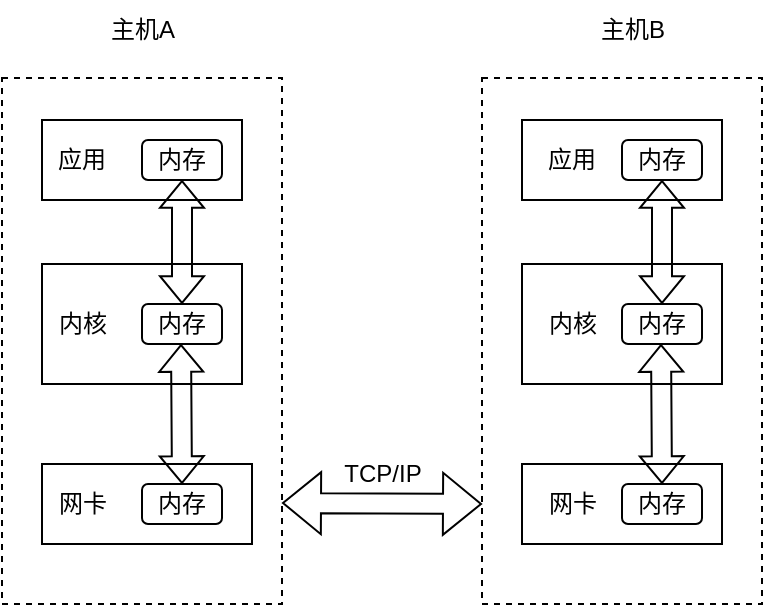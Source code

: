 <mxfile version="26.2.9">
  <diagram name="第 1 页" id="Wv4TLXLrrT8Sji3ovqfJ">
    <mxGraphModel dx="2626" dy="1483" grid="1" gridSize="10" guides="1" tooltips="1" connect="1" arrows="1" fold="1" page="1" pageScale="1" pageWidth="827" pageHeight="1169" math="0" shadow="0">
      <root>
        <mxCell id="0" />
        <mxCell id="1" parent="0" />
        <mxCell id="OBa55_lAPP8kNcYog8_h-1" value="" style="rounded=0;whiteSpace=wrap;html=1;dashed=1;" vertex="1" parent="1">
          <mxGeometry x="100" y="77" width="140" height="263" as="geometry" />
        </mxCell>
        <mxCell id="OBa55_lAPP8kNcYog8_h-2" value="" style="rounded=0;whiteSpace=wrap;html=1;" vertex="1" parent="1">
          <mxGeometry x="120" y="98" width="100" height="40" as="geometry" />
        </mxCell>
        <mxCell id="OBa55_lAPP8kNcYog8_h-3" value="内存" style="rounded=1;whiteSpace=wrap;html=1;" vertex="1" parent="1">
          <mxGeometry x="170" y="108" width="40" height="20" as="geometry" />
        </mxCell>
        <mxCell id="OBa55_lAPP8kNcYog8_h-4" value="" style="rounded=0;whiteSpace=wrap;html=1;" vertex="1" parent="1">
          <mxGeometry x="120" y="170" width="100" height="60" as="geometry" />
        </mxCell>
        <mxCell id="OBa55_lAPP8kNcYog8_h-5" value="应用" style="text;html=1;align=center;verticalAlign=middle;whiteSpace=wrap;rounded=0;" vertex="1" parent="1">
          <mxGeometry x="110" y="103" width="60" height="30" as="geometry" />
        </mxCell>
        <mxCell id="OBa55_lAPP8kNcYog8_h-6" value="内核" style="text;html=1;align=center;verticalAlign=middle;resizable=0;points=[];autosize=1;strokeColor=none;fillColor=none;" vertex="1" parent="1">
          <mxGeometry x="115" y="185" width="50" height="30" as="geometry" />
        </mxCell>
        <mxCell id="OBa55_lAPP8kNcYog8_h-7" value="" style="rounded=0;whiteSpace=wrap;html=1;" vertex="1" parent="1">
          <mxGeometry x="120" y="270" width="105" height="40" as="geometry" />
        </mxCell>
        <mxCell id="OBa55_lAPP8kNcYog8_h-8" value="内存" style="rounded=1;whiteSpace=wrap;html=1;" vertex="1" parent="1">
          <mxGeometry x="170" y="280" width="40" height="20" as="geometry" />
        </mxCell>
        <mxCell id="OBa55_lAPP8kNcYog8_h-9" value="" style="shape=flexArrow;endArrow=classic;startArrow=classic;html=1;rounded=0;endWidth=10.98;endSize=4.125;startWidth=10.98;startSize=4.125;entryX=0.5;entryY=1;entryDx=0;entryDy=0;" edge="1" parent="1" target="OBa55_lAPP8kNcYog8_h-3">
          <mxGeometry width="100" height="100" relative="1" as="geometry">
            <mxPoint x="190" y="190" as="sourcePoint" />
            <mxPoint x="199.57" y="210" as="targetPoint" />
          </mxGeometry>
        </mxCell>
        <mxCell id="OBa55_lAPP8kNcYog8_h-10" value="" style="rounded=0;whiteSpace=wrap;html=1;dashed=1;" vertex="1" parent="1">
          <mxGeometry x="340" y="77" width="140" height="263" as="geometry" />
        </mxCell>
        <mxCell id="OBa55_lAPP8kNcYog8_h-11" value="" style="rounded=0;whiteSpace=wrap;html=1;" vertex="1" parent="1">
          <mxGeometry x="360" y="98" width="100" height="40" as="geometry" />
        </mxCell>
        <mxCell id="OBa55_lAPP8kNcYog8_h-12" value="内存" style="rounded=1;whiteSpace=wrap;html=1;" vertex="1" parent="1">
          <mxGeometry x="410" y="108" width="40" height="20" as="geometry" />
        </mxCell>
        <mxCell id="OBa55_lAPP8kNcYog8_h-13" value="" style="rounded=0;whiteSpace=wrap;html=1;" vertex="1" parent="1">
          <mxGeometry x="360" y="170" width="100" height="60" as="geometry" />
        </mxCell>
        <mxCell id="OBa55_lAPP8kNcYog8_h-14" value="应用" style="text;html=1;align=center;verticalAlign=middle;whiteSpace=wrap;rounded=0;" vertex="1" parent="1">
          <mxGeometry x="355" y="103" width="60" height="30" as="geometry" />
        </mxCell>
        <mxCell id="OBa55_lAPP8kNcYog8_h-15" value="内核" style="text;html=1;align=center;verticalAlign=middle;resizable=0;points=[];autosize=1;strokeColor=none;fillColor=none;" vertex="1" parent="1">
          <mxGeometry x="360" y="185" width="50" height="30" as="geometry" />
        </mxCell>
        <mxCell id="OBa55_lAPP8kNcYog8_h-16" value="" style="rounded=0;whiteSpace=wrap;html=1;" vertex="1" parent="1">
          <mxGeometry x="360" y="270" width="100" height="40" as="geometry" />
        </mxCell>
        <mxCell id="OBa55_lAPP8kNcYog8_h-17" value="内存" style="rounded=1;whiteSpace=wrap;html=1;" vertex="1" parent="1">
          <mxGeometry x="410" y="280" width="40" height="20" as="geometry" />
        </mxCell>
        <mxCell id="OBa55_lAPP8kNcYog8_h-19" value="" style="shape=flexArrow;endArrow=classic;startArrow=classic;html=1;rounded=0;" edge="1" parent="1">
          <mxGeometry width="100" height="100" relative="1" as="geometry">
            <mxPoint x="240" y="289.5" as="sourcePoint" />
            <mxPoint x="340" y="290" as="targetPoint" />
          </mxGeometry>
        </mxCell>
        <mxCell id="OBa55_lAPP8kNcYog8_h-20" value="TCP/IP" style="text;html=1;align=center;verticalAlign=middle;resizable=0;points=[];autosize=1;strokeColor=none;fillColor=none;" vertex="1" parent="1">
          <mxGeometry x="260" y="260" width="60" height="30" as="geometry" />
        </mxCell>
        <mxCell id="OBa55_lAPP8kNcYog8_h-21" value="主机A" style="text;html=1;align=center;verticalAlign=middle;resizable=0;points=[];autosize=1;strokeColor=none;fillColor=none;" vertex="1" parent="1">
          <mxGeometry x="140" y="38" width="60" height="30" as="geometry" />
        </mxCell>
        <mxCell id="OBa55_lAPP8kNcYog8_h-22" value="主机B" style="text;html=1;align=center;verticalAlign=middle;resizable=0;points=[];autosize=1;strokeColor=none;fillColor=none;" vertex="1" parent="1">
          <mxGeometry x="385" y="38" width="60" height="30" as="geometry" />
        </mxCell>
        <mxCell id="OBa55_lAPP8kNcYog8_h-23" value="内存" style="rounded=1;whiteSpace=wrap;html=1;" vertex="1" parent="1">
          <mxGeometry x="170" y="190" width="40" height="20" as="geometry" />
        </mxCell>
        <mxCell id="OBa55_lAPP8kNcYog8_h-24" value="" style="shape=flexArrow;endArrow=classic;startArrow=classic;html=1;rounded=0;endWidth=10.98;endSize=4.125;startWidth=10.98;startSize=4.125;entryX=0.5;entryY=1;entryDx=0;entryDy=0;exitX=0.5;exitY=0;exitDx=0;exitDy=0;" edge="1" parent="1" source="OBa55_lAPP8kNcYog8_h-8">
          <mxGeometry width="100" height="100" relative="1" as="geometry">
            <mxPoint x="189.5" y="272" as="sourcePoint" />
            <mxPoint x="189.5" y="210" as="targetPoint" />
          </mxGeometry>
        </mxCell>
        <mxCell id="OBa55_lAPP8kNcYog8_h-25" value="" style="shape=flexArrow;endArrow=classic;startArrow=classic;html=1;rounded=0;endWidth=10.98;endSize=4.125;startWidth=10.98;startSize=4.125;entryX=0.5;entryY=1;entryDx=0;entryDy=0;" edge="1" parent="1">
          <mxGeometry width="100" height="100" relative="1" as="geometry">
            <mxPoint x="430" y="190" as="sourcePoint" />
            <mxPoint x="430" y="128" as="targetPoint" />
          </mxGeometry>
        </mxCell>
        <mxCell id="OBa55_lAPP8kNcYog8_h-26" value="内存" style="rounded=1;whiteSpace=wrap;html=1;" vertex="1" parent="1">
          <mxGeometry x="410" y="190" width="40" height="20" as="geometry" />
        </mxCell>
        <mxCell id="OBa55_lAPP8kNcYog8_h-27" value="" style="shape=flexArrow;endArrow=classic;startArrow=classic;html=1;rounded=0;endWidth=10.98;endSize=4.125;startWidth=10.98;startSize=4.125;entryX=0.5;entryY=1;entryDx=0;entryDy=0;exitX=0.5;exitY=0;exitDx=0;exitDy=0;" edge="1" parent="1">
          <mxGeometry width="100" height="100" relative="1" as="geometry">
            <mxPoint x="430" y="280" as="sourcePoint" />
            <mxPoint x="429.5" y="210" as="targetPoint" />
          </mxGeometry>
        </mxCell>
        <mxCell id="OBa55_lAPP8kNcYog8_h-28" value="网卡" style="text;html=1;align=center;verticalAlign=middle;resizable=0;points=[];autosize=1;strokeColor=none;fillColor=none;" vertex="1" parent="1">
          <mxGeometry x="115" y="275" width="50" height="30" as="geometry" />
        </mxCell>
        <mxCell id="OBa55_lAPP8kNcYog8_h-29" value="网卡" style="text;html=1;align=center;verticalAlign=middle;resizable=0;points=[];autosize=1;strokeColor=none;fillColor=none;" vertex="1" parent="1">
          <mxGeometry x="360" y="275" width="50" height="30" as="geometry" />
        </mxCell>
      </root>
    </mxGraphModel>
  </diagram>
</mxfile>
